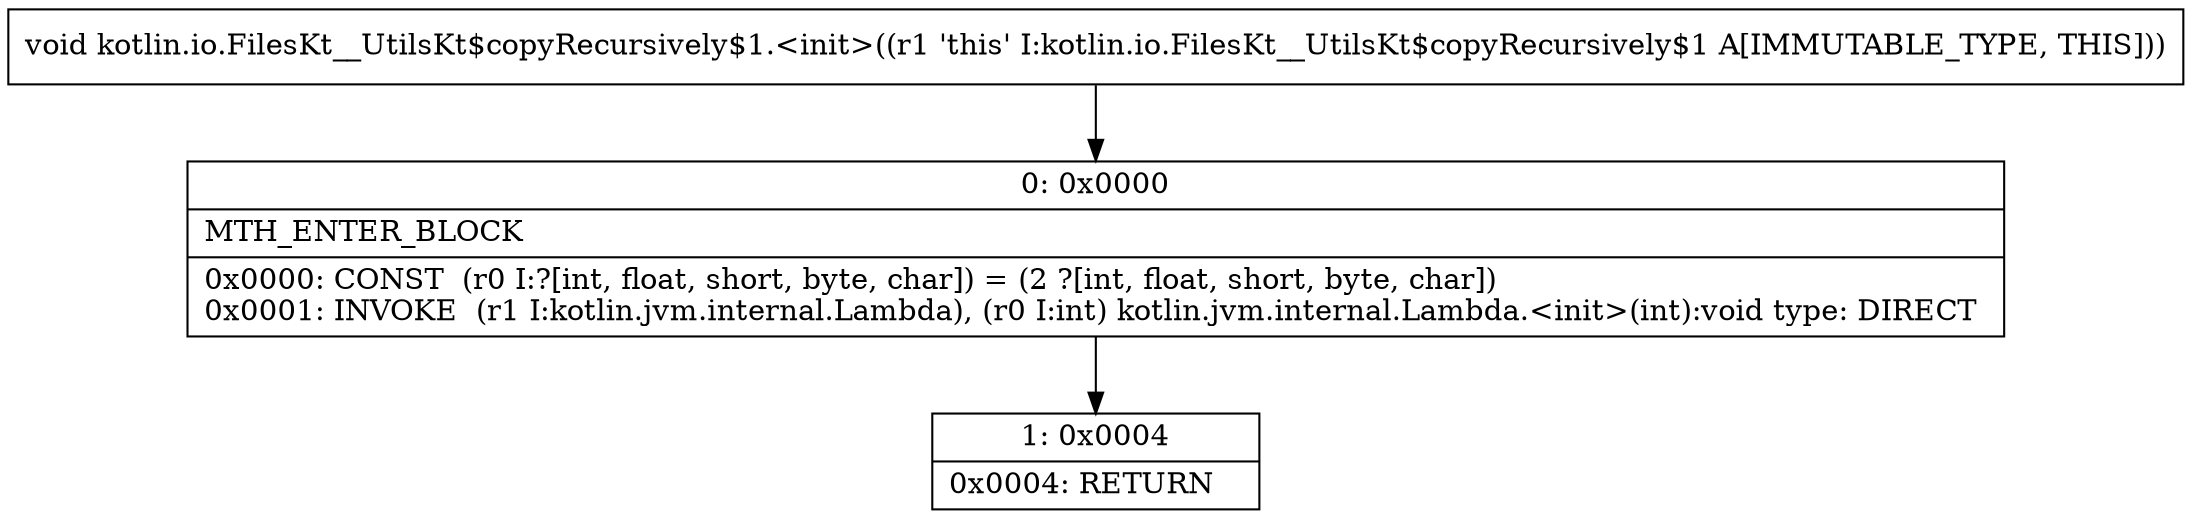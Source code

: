 digraph "CFG forkotlin.io.FilesKt__UtilsKt$copyRecursively$1.\<init\>()V" {
Node_0 [shape=record,label="{0\:\ 0x0000|MTH_ENTER_BLOCK\l|0x0000: CONST  (r0 I:?[int, float, short, byte, char]) = (2 ?[int, float, short, byte, char]) \l0x0001: INVOKE  (r1 I:kotlin.jvm.internal.Lambda), (r0 I:int) kotlin.jvm.internal.Lambda.\<init\>(int):void type: DIRECT \l}"];
Node_1 [shape=record,label="{1\:\ 0x0004|0x0004: RETURN   \l}"];
MethodNode[shape=record,label="{void kotlin.io.FilesKt__UtilsKt$copyRecursively$1.\<init\>((r1 'this' I:kotlin.io.FilesKt__UtilsKt$copyRecursively$1 A[IMMUTABLE_TYPE, THIS])) }"];
MethodNode -> Node_0;
Node_0 -> Node_1;
}

